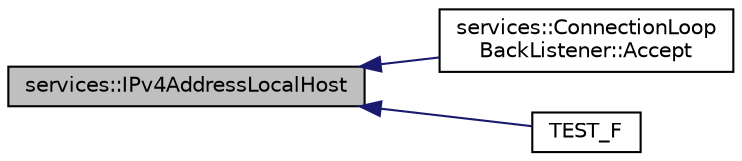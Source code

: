 digraph "services::IPv4AddressLocalHost"
{
 // INTERACTIVE_SVG=YES
  edge [fontname="Helvetica",fontsize="10",labelfontname="Helvetica",labelfontsize="10"];
  node [fontname="Helvetica",fontsize="10",shape=record];
  rankdir="LR";
  Node60 [label="services::IPv4AddressLocalHost",height=0.2,width=0.4,color="black", fillcolor="grey75", style="filled", fontcolor="black"];
  Node60 -> Node61 [dir="back",color="midnightblue",fontsize="10",style="solid",fontname="Helvetica"];
  Node61 [label="services::ConnectionLoop\lBackListener::Accept",height=0.2,width=0.4,color="black", fillcolor="white", style="filled",URL="$d9/d99/classservices_1_1_connection_loop_back_listener.html#a0e1d3ed73192e14b0a56d6ad88505ed8"];
  Node60 -> Node62 [dir="back",color="midnightblue",fontsize="10",style="solid",fontname="Helvetica"];
  Node62 [label="TEST_F",height=0.2,width=0.4,color="black", fillcolor="white", style="filled",URL="$d5/d6e/_test_http_server_8cpp.html#a101d52facbdd4a42b9e9854d218c682c"];
}
